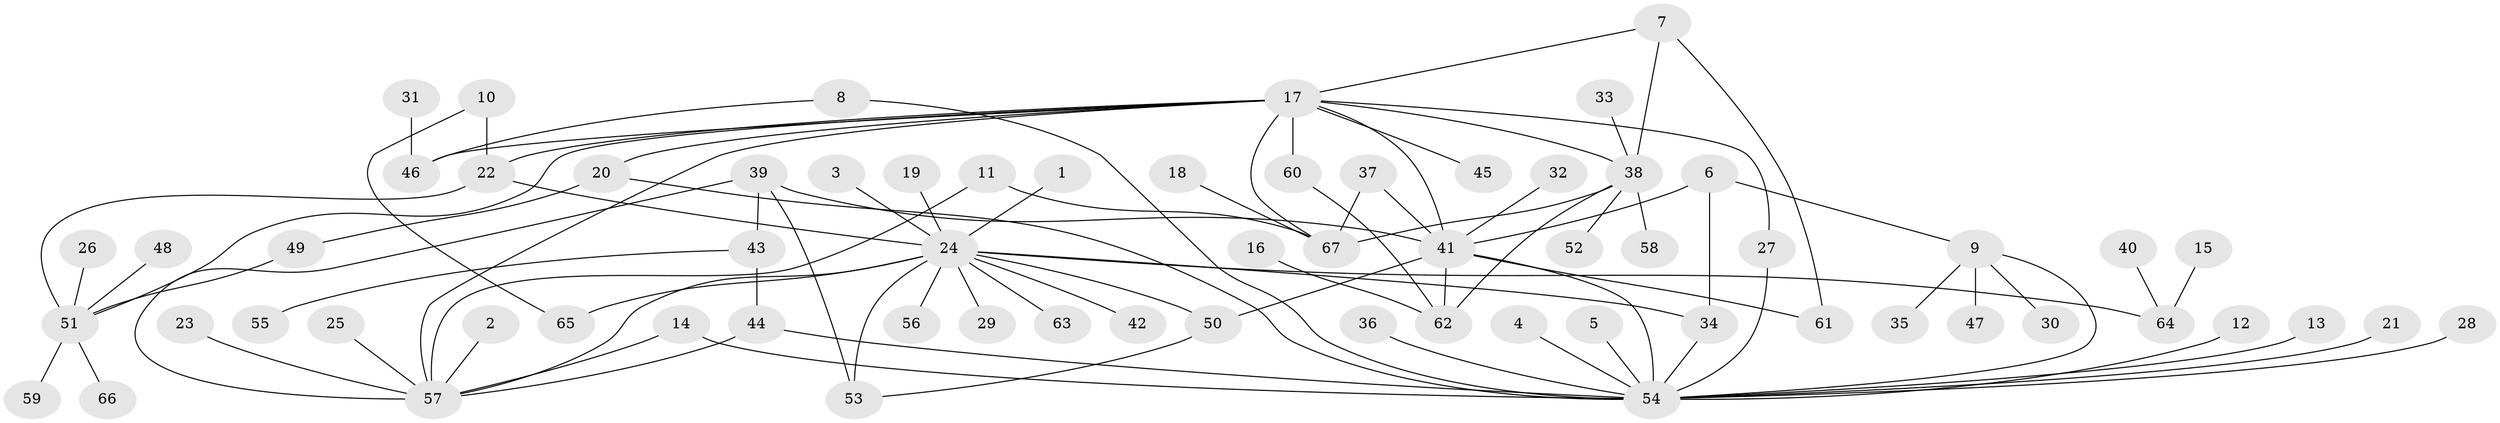 // original degree distribution, {17: 0.015037593984962405, 4: 0.06015037593984962, 11: 0.015037593984962405, 14: 0.007518796992481203, 3: 0.07518796992481203, 5: 0.03007518796992481, 7: 0.015037593984962405, 2: 0.21804511278195488, 1: 0.5413533834586466, 9: 0.015037593984962405, 6: 0.007518796992481203}
// Generated by graph-tools (version 1.1) at 2025/01/03/09/25 03:01:39]
// undirected, 67 vertices, 90 edges
graph export_dot {
graph [start="1"]
  node [color=gray90,style=filled];
  1;
  2;
  3;
  4;
  5;
  6;
  7;
  8;
  9;
  10;
  11;
  12;
  13;
  14;
  15;
  16;
  17;
  18;
  19;
  20;
  21;
  22;
  23;
  24;
  25;
  26;
  27;
  28;
  29;
  30;
  31;
  32;
  33;
  34;
  35;
  36;
  37;
  38;
  39;
  40;
  41;
  42;
  43;
  44;
  45;
  46;
  47;
  48;
  49;
  50;
  51;
  52;
  53;
  54;
  55;
  56;
  57;
  58;
  59;
  60;
  61;
  62;
  63;
  64;
  65;
  66;
  67;
  1 -- 24 [weight=1.0];
  2 -- 57 [weight=1.0];
  3 -- 24 [weight=1.0];
  4 -- 54 [weight=1.0];
  5 -- 54 [weight=1.0];
  6 -- 9 [weight=1.0];
  6 -- 34 [weight=1.0];
  6 -- 41 [weight=1.0];
  7 -- 17 [weight=1.0];
  7 -- 38 [weight=1.0];
  7 -- 61 [weight=1.0];
  8 -- 46 [weight=1.0];
  8 -- 54 [weight=1.0];
  9 -- 30 [weight=1.0];
  9 -- 35 [weight=1.0];
  9 -- 47 [weight=1.0];
  9 -- 54 [weight=1.0];
  10 -- 22 [weight=1.0];
  10 -- 65 [weight=1.0];
  11 -- 57 [weight=1.0];
  11 -- 67 [weight=1.0];
  12 -- 54 [weight=1.0];
  13 -- 54 [weight=1.0];
  14 -- 54 [weight=1.0];
  14 -- 57 [weight=1.0];
  15 -- 64 [weight=1.0];
  16 -- 62 [weight=1.0];
  17 -- 20 [weight=1.0];
  17 -- 22 [weight=1.0];
  17 -- 27 [weight=1.0];
  17 -- 38 [weight=2.0];
  17 -- 41 [weight=1.0];
  17 -- 45 [weight=1.0];
  17 -- 46 [weight=1.0];
  17 -- 51 [weight=1.0];
  17 -- 57 [weight=1.0];
  17 -- 60 [weight=1.0];
  17 -- 67 [weight=1.0];
  18 -- 67 [weight=1.0];
  19 -- 24 [weight=1.0];
  20 -- 49 [weight=1.0];
  20 -- 54 [weight=1.0];
  21 -- 54 [weight=1.0];
  22 -- 24 [weight=1.0];
  22 -- 51 [weight=1.0];
  23 -- 57 [weight=1.0];
  24 -- 29 [weight=1.0];
  24 -- 34 [weight=1.0];
  24 -- 42 [weight=1.0];
  24 -- 50 [weight=1.0];
  24 -- 53 [weight=1.0];
  24 -- 56 [weight=1.0];
  24 -- 57 [weight=1.0];
  24 -- 63 [weight=1.0];
  24 -- 64 [weight=1.0];
  24 -- 65 [weight=1.0];
  25 -- 57 [weight=1.0];
  26 -- 51 [weight=1.0];
  27 -- 54 [weight=1.0];
  28 -- 54 [weight=1.0];
  31 -- 46 [weight=1.0];
  32 -- 41 [weight=1.0];
  33 -- 38 [weight=1.0];
  34 -- 54 [weight=1.0];
  36 -- 54 [weight=1.0];
  37 -- 41 [weight=1.0];
  37 -- 67 [weight=1.0];
  38 -- 52 [weight=1.0];
  38 -- 58 [weight=1.0];
  38 -- 62 [weight=1.0];
  38 -- 67 [weight=1.0];
  39 -- 41 [weight=1.0];
  39 -- 43 [weight=1.0];
  39 -- 53 [weight=1.0];
  39 -- 57 [weight=1.0];
  40 -- 64 [weight=1.0];
  41 -- 50 [weight=3.0];
  41 -- 54 [weight=1.0];
  41 -- 61 [weight=1.0];
  41 -- 62 [weight=1.0];
  43 -- 44 [weight=1.0];
  43 -- 55 [weight=1.0];
  44 -- 54 [weight=1.0];
  44 -- 57 [weight=1.0];
  48 -- 51 [weight=1.0];
  49 -- 51 [weight=1.0];
  50 -- 53 [weight=1.0];
  51 -- 59 [weight=1.0];
  51 -- 66 [weight=1.0];
  60 -- 62 [weight=1.0];
}
